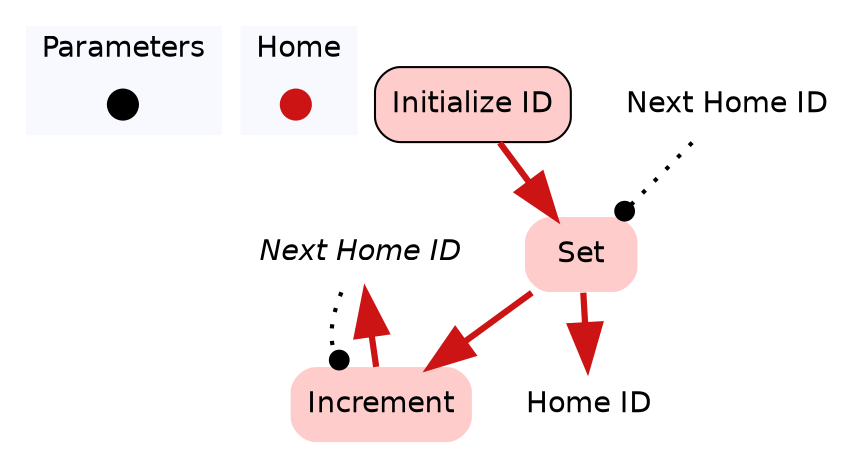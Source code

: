 digraph initializeID {

	subgraph clustercontextKey {
		fontname=Helvetica;
		label="Parameters";
		style="filled";
		fillcolor=ghostwhite;
		color=white;
		labeljust=l;
		contextOverview [style=filled,shape=point,fixedsize=true,width=.2,height=.2,fontcolor=white,color="black",label=""];
	}
	subgraph clusterhomeKey {
		fontname=Helvetica;
		nodesep=0.1;
		style="filled";
		fillcolor=ghostwhite;
		label="Home";
		color=white;
		labeljust=l;
		initializeIDOverview [fontname=Helvetica,style=filled,shape=point,fixedsize=true,width=.2,height=.2,fontcolor=white,color="0.0, 0.9 , 0.8",label="",URL="home__Overview.svg"];

	}
		spatialResourcesnextHomeID [shape=none,fontsize=14,style="filled",fontname=Helvetica,color=none,fillcolor=white,label=<<i>Next Home ID</i>>];
		homehomeID [shape=none,fontsize=14,style="filled",fontname=Helvetica,color=none,fillcolor=white,label="Home ID"];

//subgraph clusterinitializeID {
	//style=filled;
	//color=white;
	//fillcolor="0.0, 0.0, 0.98";
		initializeID [shape=box,style="rounded,filled",fontname=Helvetica,color=black,fillcolor="0.0, 0.2, 1.0",label="Initialize ID",URL="home_initializeID.svg"];
	initializeID ->  setHomeIDToNextHomeID [color="0.0, 0.9 , 0.8",penwidth=3.0,arrowsize=2.0];
	setHomeIDToNextHomeID ->  homehomeID [color="0.0, 0.9 , 0.8",penwidth=3.0,arrowsize=2.0];

		setHomeIDToNextHomeID [shape=none,style="rounded,filled",fontname=Helvetica,color="0.0, 0.2, 1.0",label="Set"];
	setHomeIDToNextHomeID ->  incrementNextHomeID [color="0.0, 0.9 , 0.8",penwidth=3.0,arrowsize=2.0];
		incrementNextHomeID [shape=none,style="rounded,filled",fontname=Helvetica,color="0.0, 0.2, 1.0",label="Increment"];
			incrementNextHomeID ->  spatialResourcesnextHomeID [color="0.0, 0.9 , 0.8",penwidth=3.0,arrowsize=2.0];
//}

		importabcsetHomeIDToNextHomeIDspatialResourcesnextHomeID [fontname=Helvetica,shape=none,label="Next Home ID"];
		importabcsetHomeIDToNextHomeIDspatialResourcesnextHomeID -> setHomeIDToNextHomeID:"ne" [style=dotted,arrowhead=dot,color=black,penwidth=2.0];
		spatialResourcesnextHomeID -> incrementNextHomeID:nw [style=dotted,arrowhead=dot,color=black,penwidth=2.0];
}
